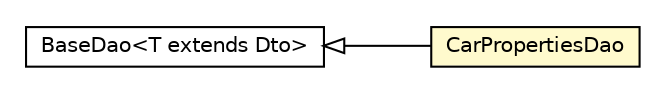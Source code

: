 #!/usr/local/bin/dot
#
# Class diagram 
# Generated by UMLGraph version R5_6-24-gf6e263 (http://www.umlgraph.org/)
#

digraph G {
	edge [fontname="Helvetica",fontsize=10,labelfontname="Helvetica",labelfontsize=10];
	node [fontname="Helvetica",fontsize=10,shape=plaintext];
	nodesep=0.25;
	ranksep=0.5;
	rankdir=LR;
	// com.gwtplatform.carstore.server.dao.BaseDao<T extends com.gwtplatform.carstore.shared.dto.Dto>
	c115240 [label=<<table title="com.gwtplatform.carstore.server.dao.BaseDao" border="0" cellborder="1" cellspacing="0" cellpadding="2" port="p" href="./BaseDao.html">
		<tr><td><table border="0" cellspacing="0" cellpadding="1">
<tr><td align="center" balign="center"> BaseDao&lt;T extends Dto&gt; </td></tr>
		</table></td></tr>
		</table>>, URL="./BaseDao.html", fontname="Helvetica", fontcolor="black", fontsize=10.0];
	// com.gwtplatform.carstore.server.dao.CarPropertiesDao
	c115243 [label=<<table title="com.gwtplatform.carstore.server.dao.CarPropertiesDao" border="0" cellborder="1" cellspacing="0" cellpadding="2" port="p" bgcolor="lemonChiffon" href="./CarPropertiesDao.html">
		<tr><td><table border="0" cellspacing="0" cellpadding="1">
<tr><td align="center" balign="center"> CarPropertiesDao </td></tr>
		</table></td></tr>
		</table>>, URL="./CarPropertiesDao.html", fontname="Helvetica", fontcolor="black", fontsize=10.0];
	//com.gwtplatform.carstore.server.dao.CarPropertiesDao extends com.gwtplatform.carstore.server.dao.BaseDao<com.gwtplatform.carstore.server.dao.domain.CarProperties>
	c115240:p -> c115243:p [dir=back,arrowtail=empty];
}

